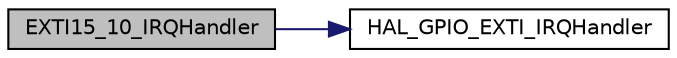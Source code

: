 digraph "EXTI15_10_IRQHandler"
{
 // LATEX_PDF_SIZE
  edge [fontname="Helvetica",fontsize="10",labelfontname="Helvetica",labelfontsize="10"];
  node [fontname="Helvetica",fontsize="10",shape=record];
  rankdir="LR";
  Node1 [label="EXTI15_10_IRQHandler",height=0.2,width=0.4,color="black", fillcolor="grey75", style="filled", fontcolor="black",tooltip="This function handles EXTI line[15:10] interrupts."];
  Node1 -> Node2 [color="midnightblue",fontsize="10",style="solid",fontname="Helvetica"];
  Node2 [label="HAL_GPIO_EXTI_IRQHandler",height=0.2,width=0.4,color="black", fillcolor="white", style="filled",URL="$group__GPIO__Exported__Functions__Group2.html#gaa5de1ec4ebdd47e3e2b786224adaa9d0",tooltip=" "];
}
